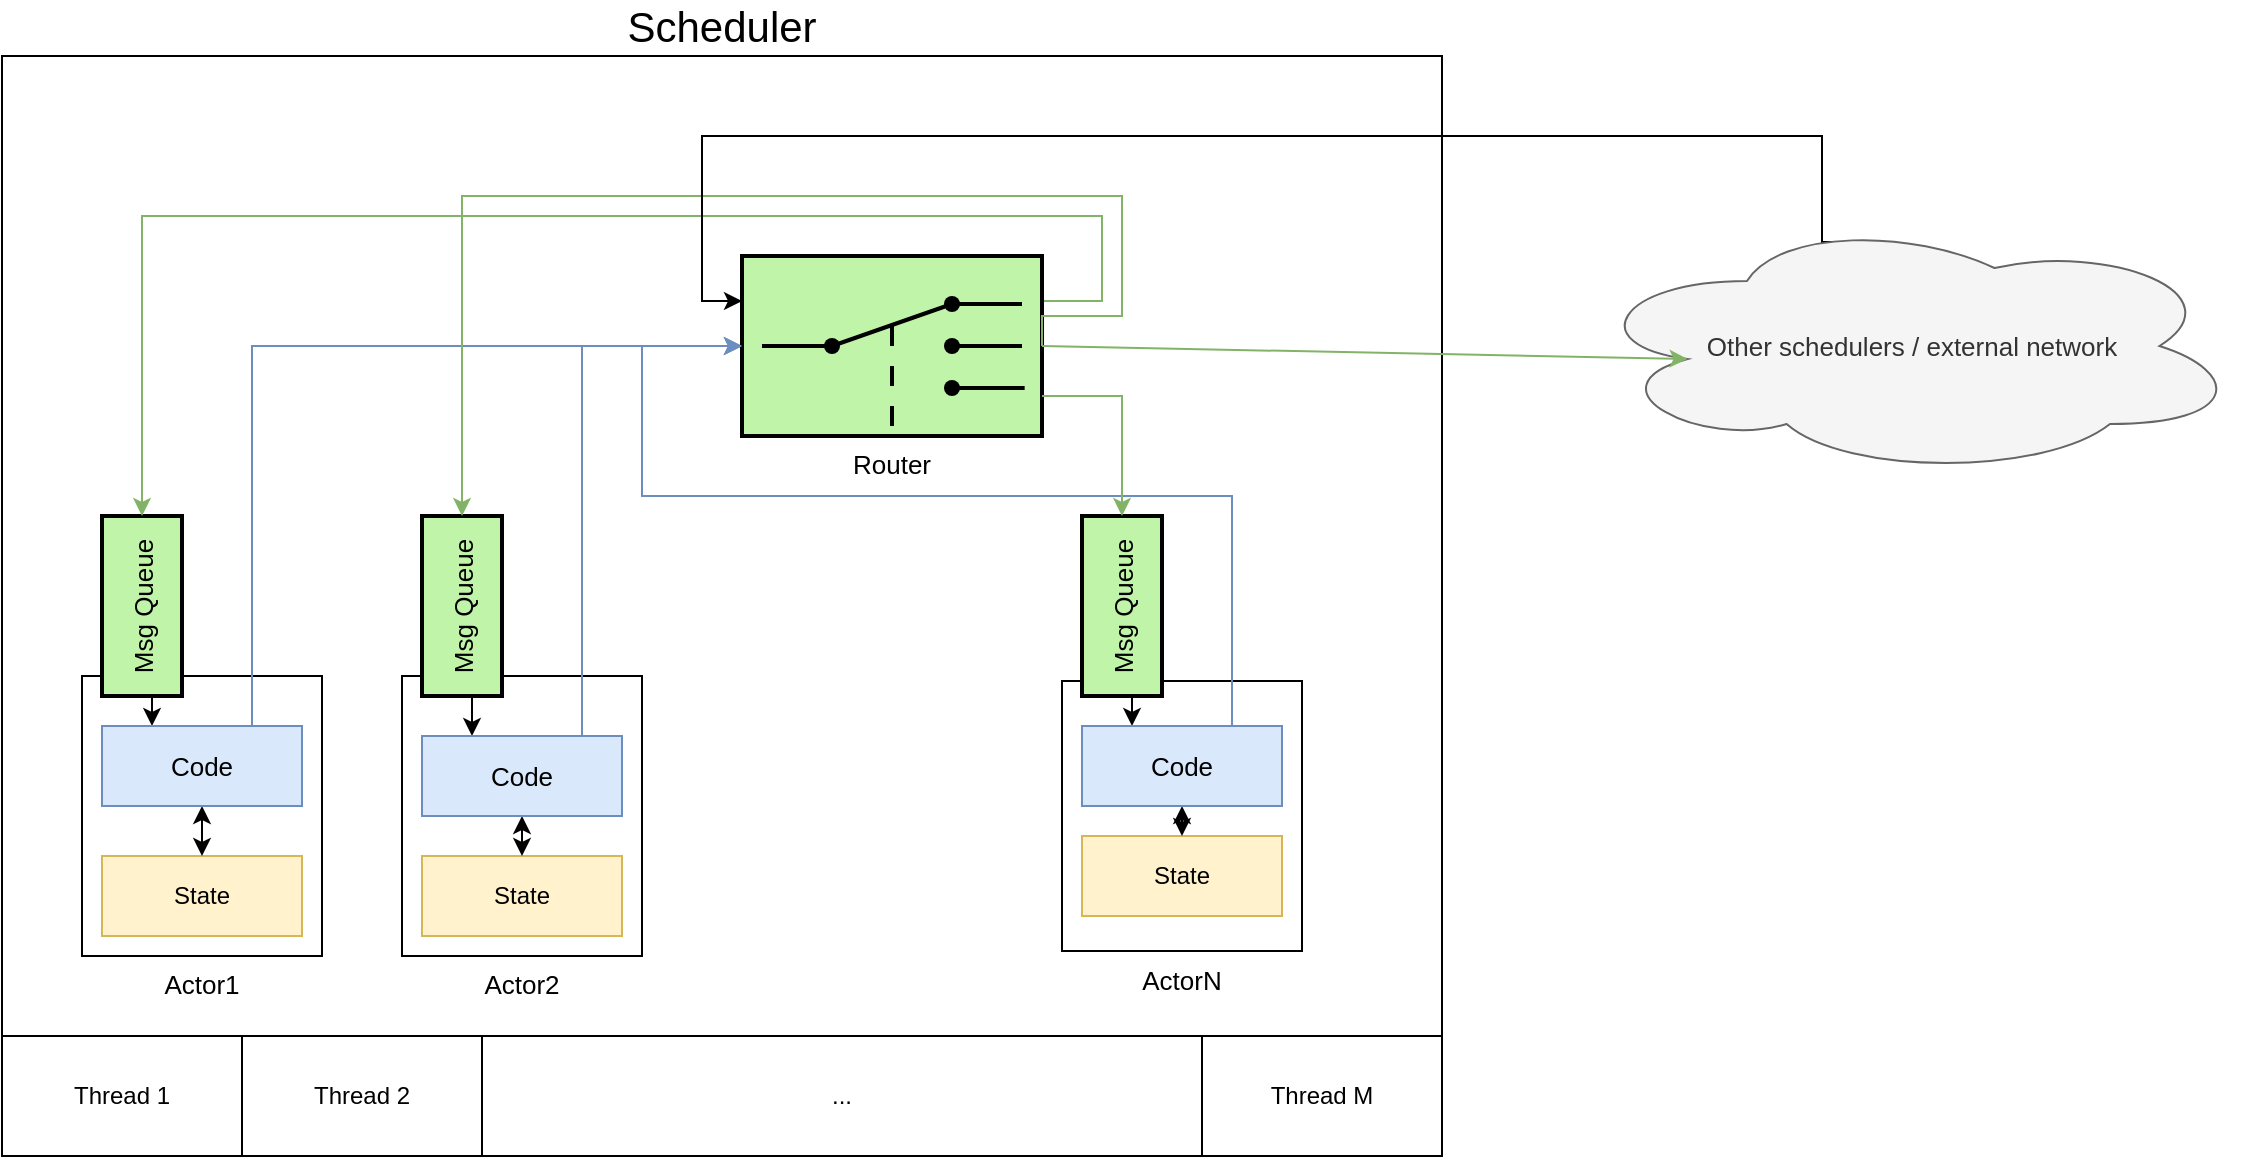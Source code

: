 <mxfile version="13.6.2" type="device"><diagram name="Page-1" id="74b105a0-9070-1c63-61bc-23e55f88626e"><mxGraphModel dx="1426" dy="807" grid="1" gridSize="10" guides="1" tooltips="1" connect="1" arrows="1" fold="1" page="1" pageScale="1.5" pageWidth="1169" pageHeight="826" background="none" math="0" shadow="0"><root><mxCell id="0" style=";html=1;"/><mxCell id="1" style=";html=1;" parent="0"/><mxCell id="tCMqyMnG1NC4JIhd0fl8-50" value="Scheduler" style="rounded=0;whiteSpace=wrap;html=1;fontSize=21;align=center;verticalAlign=bottom;labelPosition=center;verticalLabelPosition=top;" parent="1" vertex="1"><mxGeometry x="600" y="110" width="720" height="490" as="geometry"/></mxCell><mxCell id="tCMqyMnG1NC4JIhd0fl8-12" value="Actor1" style="rounded=0;whiteSpace=wrap;html=1;fontSize=13;align=center;verticalAlign=top;labelPosition=center;verticalLabelPosition=bottom;" parent="1" vertex="1"><mxGeometry x="640" y="420" width="120" height="140" as="geometry"/></mxCell><mxCell id="tCMqyMnG1NC4JIhd0fl8-8" value="State" style="rounded=0;whiteSpace=wrap;html=1;fillColor=#fff2cc;strokeColor=#d6b656;" parent="1" vertex="1"><mxGeometry x="650" y="510" width="100" height="40" as="geometry"/></mxCell><mxCell id="tCMqyMnG1NC4JIhd0fl8-17" style="edgeStyle=orthogonalEdgeStyle;rounded=0;orthogonalLoop=1;jettySize=auto;html=1;exitX=0.5;exitY=1;exitDx=0;exitDy=0;entryX=0.25;entryY=0;entryDx=0;entryDy=0;fontSize=13;" parent="1" source="tCMqyMnG1NC4JIhd0fl8-10" target="tCMqyMnG1NC4JIhd0fl8-15" edge="1"><mxGeometry relative="1" as="geometry"/></mxCell><mxCell id="tCMqyMnG1NC4JIhd0fl8-10" value="Msg Queue" style="strokeWidth=2;dashed=0;align=center;fontSize=13;shape=rect;fillColor=#c0f5a9;verticalLabelPosition=middle;verticalAlign=middle;horizontal=0;labelPosition=center;textDirection=ltr;" parent="1" vertex="1"><mxGeometry x="650" y="340" width="40" height="90" as="geometry"/></mxCell><mxCell id="tCMqyMnG1NC4JIhd0fl8-18" style="edgeStyle=orthogonalEdgeStyle;rounded=0;orthogonalLoop=1;jettySize=auto;html=1;exitX=0.5;exitY=1;exitDx=0;exitDy=0;entryX=0.5;entryY=0;entryDx=0;entryDy=0;fontSize=13;startArrow=classic;startFill=1;" parent="1" source="tCMqyMnG1NC4JIhd0fl8-15" target="tCMqyMnG1NC4JIhd0fl8-8" edge="1"><mxGeometry relative="1" as="geometry"/></mxCell><mxCell id="tCMqyMnG1NC4JIhd0fl8-20" style="edgeStyle=orthogonalEdgeStyle;rounded=0;orthogonalLoop=1;jettySize=auto;html=1;exitX=0.75;exitY=0;exitDx=0;exitDy=0;entryX=0;entryY=0.5;entryDx=0;entryDy=0;entryPerimeter=0;startArrow=none;startFill=0;fontSize=13;fillColor=#dae8fc;strokeColor=#6c8ebf;" parent="1" source="tCMqyMnG1NC4JIhd0fl8-15" target="tCMqyMnG1NC4JIhd0fl8-19" edge="1"><mxGeometry relative="1" as="geometry"/></mxCell><mxCell id="tCMqyMnG1NC4JIhd0fl8-15" value="Code" style="rounded=0;whiteSpace=wrap;html=1;fontSize=13;align=center;fillColor=#dae8fc;strokeColor=#6c8ebf;" parent="1" vertex="1"><mxGeometry x="650" y="445" width="100" height="40" as="geometry"/></mxCell><mxCell id="tCMqyMnG1NC4JIhd0fl8-21" style="edgeStyle=orthogonalEdgeStyle;rounded=0;orthogonalLoop=1;jettySize=auto;html=1;exitX=1;exitY=0.25;exitDx=0;exitDy=0;exitPerimeter=0;startArrow=none;startFill=0;fontSize=13;fillColor=#d5e8d4;strokeColor=#82b366;" parent="1" source="tCMqyMnG1NC4JIhd0fl8-19" target="tCMqyMnG1NC4JIhd0fl8-10" edge="1"><mxGeometry relative="1" as="geometry"><Array as="points"><mxPoint x="1150" y="233"/><mxPoint x="1150" y="190"/><mxPoint x="670" y="190"/></Array></mxGeometry></mxCell><mxCell id="tCMqyMnG1NC4JIhd0fl8-19" value="Router" style="strokeWidth=2;outlineConnect=0;dashed=0;align=center;fontSize=13;fillColor=#c0f5a9;verticalLabelPosition=bottom;verticalAlign=top;shape=mxgraph.eip.dynamic_router;" parent="1" vertex="1"><mxGeometry x="970" y="210" width="150" height="90" as="geometry"/></mxCell><mxCell id="tCMqyMnG1NC4JIhd0fl8-22" value="Actor2" style="rounded=0;whiteSpace=wrap;html=1;fontSize=13;align=center;verticalAlign=top;labelPosition=center;verticalLabelPosition=bottom;" parent="1" vertex="1"><mxGeometry x="800" y="420" width="120" height="140" as="geometry"/></mxCell><mxCell id="tCMqyMnG1NC4JIhd0fl8-23" value="State" style="rounded=0;whiteSpace=wrap;html=1;fillColor=#fff2cc;strokeColor=#d6b656;" parent="1" vertex="1"><mxGeometry x="810" y="510" width="100" height="40" as="geometry"/></mxCell><mxCell id="tCMqyMnG1NC4JIhd0fl8-24" style="edgeStyle=orthogonalEdgeStyle;rounded=0;orthogonalLoop=1;jettySize=auto;html=1;exitX=0.5;exitY=1;exitDx=0;exitDy=0;entryX=0.25;entryY=0;entryDx=0;entryDy=0;fontSize=13;" parent="1" source="tCMqyMnG1NC4JIhd0fl8-25" target="tCMqyMnG1NC4JIhd0fl8-27" edge="1"><mxGeometry relative="1" as="geometry"/></mxCell><mxCell id="tCMqyMnG1NC4JIhd0fl8-25" value="Msg Queue" style="strokeWidth=2;dashed=0;align=center;fontSize=13;shape=rect;fillColor=#c0f5a9;verticalLabelPosition=middle;verticalAlign=middle;horizontal=0;labelPosition=center;textDirection=ltr;" parent="1" vertex="1"><mxGeometry x="810" y="340" width="40" height="90" as="geometry"/></mxCell><mxCell id="tCMqyMnG1NC4JIhd0fl8-26" style="edgeStyle=orthogonalEdgeStyle;rounded=0;orthogonalLoop=1;jettySize=auto;html=1;exitX=0.5;exitY=1;exitDx=0;exitDy=0;entryX=0.5;entryY=0;entryDx=0;entryDy=0;fontSize=13;startArrow=classic;startFill=1;" parent="1" source="tCMqyMnG1NC4JIhd0fl8-27" target="tCMqyMnG1NC4JIhd0fl8-23" edge="1"><mxGeometry relative="1" as="geometry"/></mxCell><mxCell id="tCMqyMnG1NC4JIhd0fl8-27" value="Code" style="rounded=0;whiteSpace=wrap;html=1;fontSize=13;align=center;fillColor=#dae8fc;strokeColor=#6c8ebf;" parent="1" vertex="1"><mxGeometry x="810" y="450" width="100" height="40" as="geometry"/></mxCell><mxCell id="tCMqyMnG1NC4JIhd0fl8-28" value="ActorN" style="rounded=0;whiteSpace=wrap;html=1;fontSize=13;align=center;verticalAlign=top;labelPosition=center;verticalLabelPosition=bottom;" parent="1" vertex="1"><mxGeometry x="1130" y="422.5" width="120" height="135" as="geometry"/></mxCell><mxCell id="tCMqyMnG1NC4JIhd0fl8-29" value="State" style="rounded=0;whiteSpace=wrap;html=1;fillColor=#fff2cc;strokeColor=#d6b656;" parent="1" vertex="1"><mxGeometry x="1140" y="500" width="100" height="40" as="geometry"/></mxCell><mxCell id="tCMqyMnG1NC4JIhd0fl8-30" style="edgeStyle=orthogonalEdgeStyle;rounded=0;orthogonalLoop=1;jettySize=auto;html=1;exitX=0.5;exitY=1;exitDx=0;exitDy=0;entryX=0.25;entryY=0;entryDx=0;entryDy=0;fontSize=13;" parent="1" source="tCMqyMnG1NC4JIhd0fl8-31" target="tCMqyMnG1NC4JIhd0fl8-33" edge="1"><mxGeometry relative="1" as="geometry"/></mxCell><mxCell id="tCMqyMnG1NC4JIhd0fl8-31" value="Msg Queue" style="strokeWidth=2;dashed=0;align=center;fontSize=13;shape=rect;fillColor=#c0f5a9;verticalLabelPosition=middle;verticalAlign=middle;horizontal=0;labelPosition=center;textDirection=ltr;" parent="1" vertex="1"><mxGeometry x="1140" y="340" width="40" height="90" as="geometry"/></mxCell><mxCell id="tCMqyMnG1NC4JIhd0fl8-32" style="edgeStyle=orthogonalEdgeStyle;rounded=0;orthogonalLoop=1;jettySize=auto;html=1;exitX=0.5;exitY=1;exitDx=0;exitDy=0;entryX=0.5;entryY=0;entryDx=0;entryDy=0;fontSize=13;startArrow=classic;startFill=1;" parent="1" source="tCMqyMnG1NC4JIhd0fl8-33" target="tCMqyMnG1NC4JIhd0fl8-29" edge="1"><mxGeometry relative="1" as="geometry"/></mxCell><mxCell id="tCMqyMnG1NC4JIhd0fl8-33" value="Code" style="rounded=0;whiteSpace=wrap;html=1;fontSize=13;align=center;fillColor=#dae8fc;strokeColor=#6c8ebf;" parent="1" vertex="1"><mxGeometry x="1140" y="445" width="100" height="40" as="geometry"/></mxCell><mxCell id="tCMqyMnG1NC4JIhd0fl8-40" style="edgeStyle=orthogonalEdgeStyle;rounded=0;orthogonalLoop=1;jettySize=auto;html=1;entryX=0;entryY=0.5;entryDx=0;entryDy=0;entryPerimeter=0;startArrow=none;startFill=0;fontSize=13;fillColor=#dae8fc;strokeColor=#6c8ebf;exitX=0.75;exitY=0;exitDx=0;exitDy=0;" parent="1" source="tCMqyMnG1NC4JIhd0fl8-27" target="tCMqyMnG1NC4JIhd0fl8-19" edge="1"><mxGeometry relative="1" as="geometry"><mxPoint x="890" y="440" as="sourcePoint"/><mxPoint x="890" y="265" as="targetPoint"/><Array as="points"><mxPoint x="890" y="450"/><mxPoint x="890" y="255"/></Array></mxGeometry></mxCell><mxCell id="tCMqyMnG1NC4JIhd0fl8-41" style="edgeStyle=orthogonalEdgeStyle;rounded=0;orthogonalLoop=1;jettySize=auto;html=1;exitX=0.75;exitY=0;exitDx=0;exitDy=0;startArrow=none;startFill=0;fontSize=13;entryX=0;entryY=0.5;entryDx=0;entryDy=0;entryPerimeter=0;fillColor=#dae8fc;strokeColor=#6c8ebf;" parent="1" source="tCMqyMnG1NC4JIhd0fl8-33" target="tCMqyMnG1NC4JIhd0fl8-19" edge="1"><mxGeometry relative="1" as="geometry"><mxPoint x="745" y="460" as="sourcePoint"/><mxPoint x="860" y="250" as="targetPoint"/><Array as="points"><mxPoint x="1215" y="330"/><mxPoint x="920" y="330"/><mxPoint x="920" y="255"/></Array></mxGeometry></mxCell><mxCell id="tCMqyMnG1NC4JIhd0fl8-42" style="edgeStyle=orthogonalEdgeStyle;rounded=0;orthogonalLoop=1;jettySize=auto;html=1;startArrow=none;startFill=0;fontSize=13;entryX=0.5;entryY=0;entryDx=0;entryDy=0;fillColor=#d5e8d4;strokeColor=#82b366;" parent="1" target="tCMqyMnG1NC4JIhd0fl8-31" edge="1"><mxGeometry relative="1" as="geometry"><mxPoint x="1120" y="280" as="sourcePoint"/><mxPoint x="680" y="350" as="targetPoint"/><Array as="points"><mxPoint x="1120" y="280"/><mxPoint x="1160" y="280"/></Array></mxGeometry></mxCell><mxCell id="tCMqyMnG1NC4JIhd0fl8-43" style="edgeStyle=orthogonalEdgeStyle;rounded=0;orthogonalLoop=1;jettySize=auto;html=1;exitX=1;exitY=0.5;exitDx=0;exitDy=0;exitPerimeter=0;startArrow=none;startFill=0;fontSize=13;fillColor=#d5e8d4;strokeColor=#82b366;entryX=0.5;entryY=0;entryDx=0;entryDy=0;" parent="1" source="tCMqyMnG1NC4JIhd0fl8-19" target="tCMqyMnG1NC4JIhd0fl8-25" edge="1"><mxGeometry relative="1" as="geometry"><mxPoint x="1130" y="242.5" as="sourcePoint"/><mxPoint x="680" y="350" as="targetPoint"/><Array as="points"><mxPoint x="1120" y="240"/><mxPoint x="1160" y="240"/><mxPoint x="1160" y="180"/><mxPoint x="830" y="180"/></Array></mxGeometry></mxCell><mxCell id="tCMqyMnG1NC4JIhd0fl8-48" style="edgeStyle=orthogonalEdgeStyle;rounded=0;orthogonalLoop=1;jettySize=auto;html=1;exitX=0.4;exitY=0.1;exitDx=0;exitDy=0;exitPerimeter=0;entryX=0;entryY=0.25;entryDx=0;entryDy=0;entryPerimeter=0;startArrow=none;startFill=0;endArrow=classic;endFill=1;fontSize=13;" parent="1" source="tCMqyMnG1NC4JIhd0fl8-45" target="tCMqyMnG1NC4JIhd0fl8-19" edge="1"><mxGeometry relative="1" as="geometry"><Array as="points"><mxPoint x="1510" y="150"/><mxPoint x="950" y="150"/><mxPoint x="950" y="233"/></Array></mxGeometry></mxCell><mxCell id="tCMqyMnG1NC4JIhd0fl8-45" value="Other schedulers / external network" style="ellipse;shape=cloud;whiteSpace=wrap;html=1;fontSize=13;align=center;fillColor=#f5f5f5;strokeColor=#666666;fontColor=#333333;" parent="1" vertex="1"><mxGeometry x="1390" y="190" width="330" height="130" as="geometry"/></mxCell><mxCell id="tCMqyMnG1NC4JIhd0fl8-46" value="" style="endArrow=classic;html=1;fontSize=13;exitX=1;exitY=0.5;exitDx=0;exitDy=0;exitPerimeter=0;entryX=0.16;entryY=0.55;entryDx=0;entryDy=0;entryPerimeter=0;endFill=1;fillColor=#d5e8d4;strokeColor=#82b366;" parent="1" source="tCMqyMnG1NC4JIhd0fl8-19" target="tCMqyMnG1NC4JIhd0fl8-45" edge="1"><mxGeometry width="50" height="50" relative="1" as="geometry"><mxPoint x="1130" y="270" as="sourcePoint"/><mxPoint x="1180" y="220" as="targetPoint"/></mxGeometry></mxCell><mxCell id="u0V1BX5TnQ9ZNJIJD7z7-1" value="Thread 1" style="rounded=0;whiteSpace=wrap;html=1;" vertex="1" parent="1"><mxGeometry x="600" y="600" width="120" height="60" as="geometry"/></mxCell><mxCell id="u0V1BX5TnQ9ZNJIJD7z7-3" value="Thread 2" style="rounded=0;whiteSpace=wrap;html=1;" vertex="1" parent="1"><mxGeometry x="720" y="600" width="120" height="60" as="geometry"/></mxCell><mxCell id="u0V1BX5TnQ9ZNJIJD7z7-6" value="..." style="rounded=0;whiteSpace=wrap;html=1;" vertex="1" parent="1"><mxGeometry x="840" y="600" width="360" height="60" as="geometry"/></mxCell><mxCell id="u0V1BX5TnQ9ZNJIJD7z7-7" value="Thread M" style="rounded=0;whiteSpace=wrap;html=1;" vertex="1" parent="1"><mxGeometry x="1200" y="600" width="120" height="60" as="geometry"/></mxCell></root></mxGraphModel></diagram></mxfile>